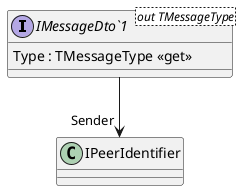 @startuml
interface "IMessageDto`1"<out TMessageType> {
    Type : TMessageType <<get>>
}
"IMessageDto`1" --> "Sender" IPeerIdentifier
@enduml
